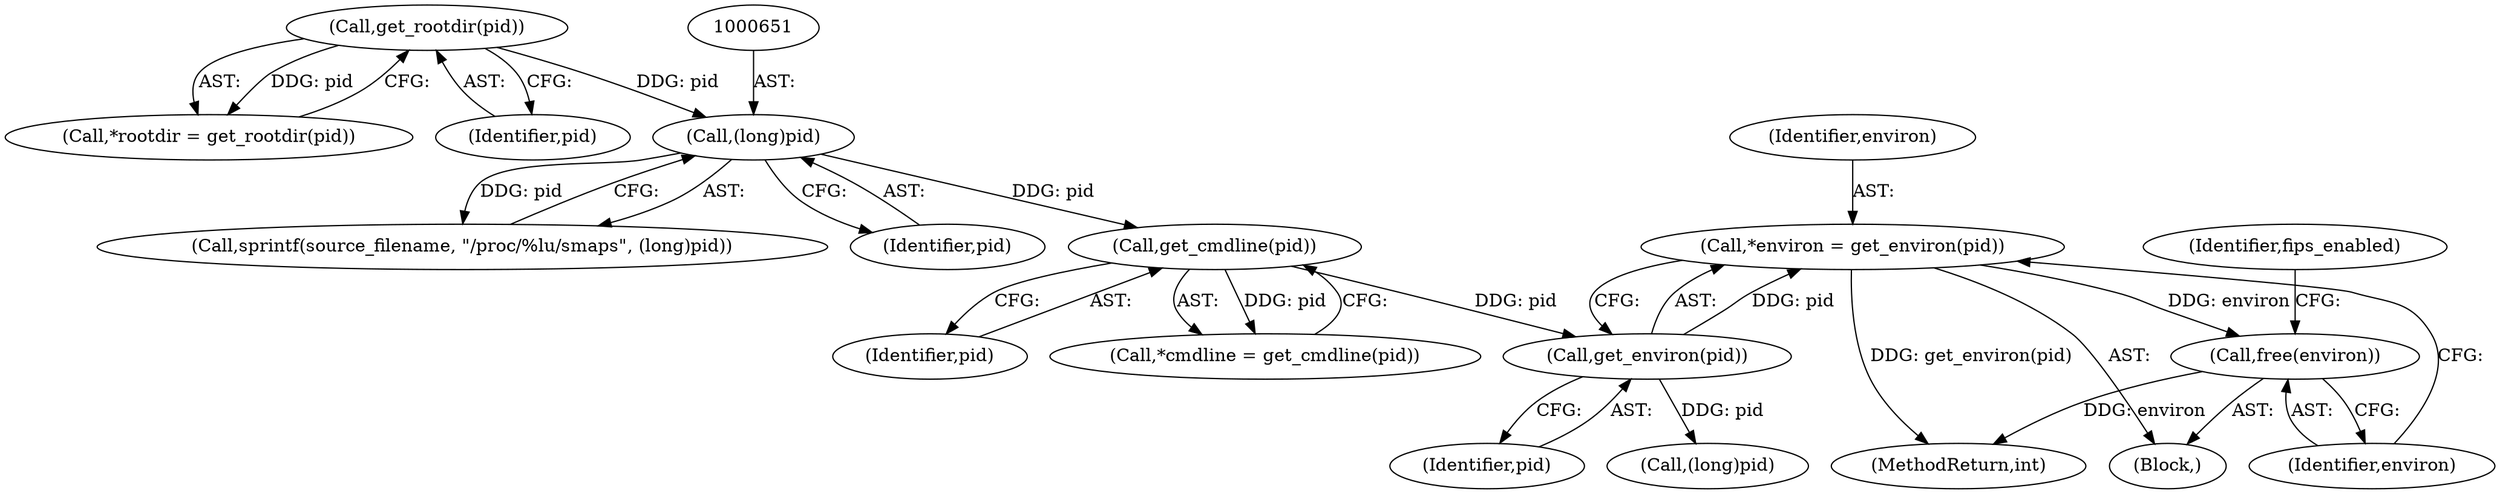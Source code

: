 digraph "0_abrt_17cb66b13997b0159b4253b3f5722db79f476d68@pointer" {
"1000829" [label="(Call,*environ = get_environ(pid))"];
"1000831" [label="(Call,get_environ(pid))"];
"1000824" [label="(Call,get_cmdline(pid))"];
"1000650" [label="(Call,(long)pid)"];
"1000628" [label="(Call,get_rootdir(pid))"];
"1000833" [label="(Call,free(environ))"];
"1000629" [label="(Identifier,pid)"];
"1000830" [label="(Identifier,environ)"];
"1000837" [label="(Identifier,fips_enabled)"];
"1000628" [label="(Call,get_rootdir(pid))"];
"1000831" [label="(Call,get_environ(pid))"];
"1000832" [label="(Identifier,pid)"];
"1001180" [label="(MethodReturn,int)"];
"1000825" [label="(Identifier,pid)"];
"1000824" [label="(Call,get_cmdline(pid))"];
"1000624" [label="(Block,)"];
"1000650" [label="(Call,(long)pid)"];
"1000647" [label="(Call,sprintf(source_filename, \"/proc/%lu/smaps\", (long)pid))"];
"1000626" [label="(Call,*rootdir = get_rootdir(pid))"];
"1000822" [label="(Call,*cmdline = get_cmdline(pid))"];
"1000834" [label="(Identifier,environ)"];
"1000652" [label="(Identifier,pid)"];
"1000829" [label="(Call,*environ = get_environ(pid))"];
"1000975" [label="(Call,(long)pid)"];
"1000833" [label="(Call,free(environ))"];
"1000829" -> "1000624"  [label="AST: "];
"1000829" -> "1000831"  [label="CFG: "];
"1000830" -> "1000829"  [label="AST: "];
"1000831" -> "1000829"  [label="AST: "];
"1000834" -> "1000829"  [label="CFG: "];
"1000829" -> "1001180"  [label="DDG: get_environ(pid)"];
"1000831" -> "1000829"  [label="DDG: pid"];
"1000829" -> "1000833"  [label="DDG: environ"];
"1000831" -> "1000832"  [label="CFG: "];
"1000832" -> "1000831"  [label="AST: "];
"1000824" -> "1000831"  [label="DDG: pid"];
"1000831" -> "1000975"  [label="DDG: pid"];
"1000824" -> "1000822"  [label="AST: "];
"1000824" -> "1000825"  [label="CFG: "];
"1000825" -> "1000824"  [label="AST: "];
"1000822" -> "1000824"  [label="CFG: "];
"1000824" -> "1000822"  [label="DDG: pid"];
"1000650" -> "1000824"  [label="DDG: pid"];
"1000650" -> "1000647"  [label="AST: "];
"1000650" -> "1000652"  [label="CFG: "];
"1000651" -> "1000650"  [label="AST: "];
"1000652" -> "1000650"  [label="AST: "];
"1000647" -> "1000650"  [label="CFG: "];
"1000650" -> "1000647"  [label="DDG: pid"];
"1000628" -> "1000650"  [label="DDG: pid"];
"1000628" -> "1000626"  [label="AST: "];
"1000628" -> "1000629"  [label="CFG: "];
"1000629" -> "1000628"  [label="AST: "];
"1000626" -> "1000628"  [label="CFG: "];
"1000628" -> "1000626"  [label="DDG: pid"];
"1000833" -> "1000624"  [label="AST: "];
"1000833" -> "1000834"  [label="CFG: "];
"1000834" -> "1000833"  [label="AST: "];
"1000837" -> "1000833"  [label="CFG: "];
"1000833" -> "1001180"  [label="DDG: environ"];
}
